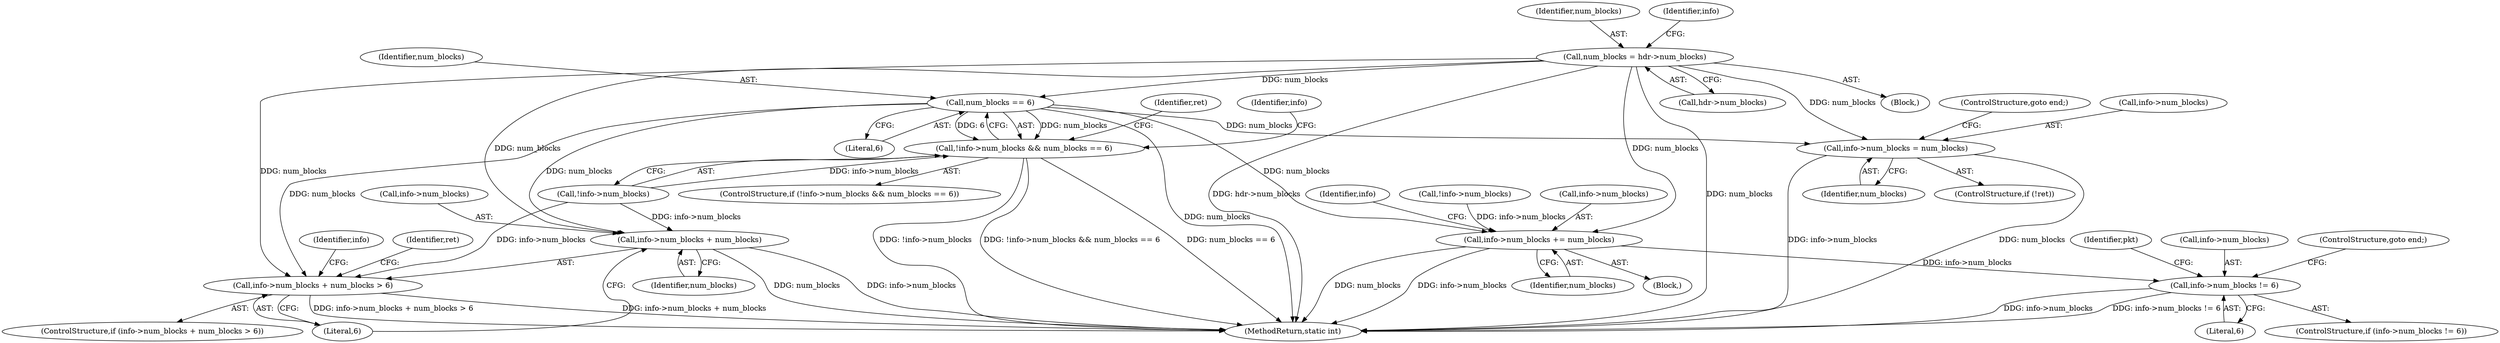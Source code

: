 digraph "0_FFmpeg_95556e27e2c1d56d9e18f5db34d6f756f3011148@pointer" {
"1000191" [label="(Call,num_blocks = hdr->num_blocks)"];
"1000542" [label="(Call,num_blocks == 6)"];
"1000537" [label="(Call,!info->num_blocks && num_blocks == 6)"];
"1000554" [label="(Call,info->num_blocks + num_blocks > 6)"];
"1000555" [label="(Call,info->num_blocks + num_blocks)"];
"1000583" [label="(Call,info->num_blocks = num_blocks)"];
"1000627" [label="(Call,info->num_blocks += num_blocks)"];
"1000654" [label="(Call,info->num_blocks != 6)"];
"1000661" [label="(Identifier,pkt)"];
"1000553" [label="(ControlStructure,if (info->num_blocks + num_blocks > 6))"];
"1000587" [label="(Identifier,num_blocks)"];
"1000193" [label="(Call,hdr->num_blocks)"];
"1000559" [label="(Identifier,num_blocks)"];
"1000556" [label="(Call,info->num_blocks)"];
"1000542" [label="(Call,num_blocks == 6)"];
"1000588" [label="(ControlStructure,goto end;)"];
"1000543" [label="(Identifier,num_blocks)"];
"1000538" [label="(Call,!info->num_blocks)"];
"1000583" [label="(Call,info->num_blocks = num_blocks)"];
"1000192" [label="(Identifier,num_blocks)"];
"1000584" [label="(Call,info->num_blocks)"];
"1000627" [label="(Call,info->num_blocks += num_blocks)"];
"1000544" [label="(Literal,6)"];
"1000569" [label="(Identifier,info)"];
"1000560" [label="(Literal,6)"];
"1000654" [label="(Call,info->num_blocks != 6)"];
"1000563" [label="(Identifier,ret)"];
"1000537" [label="(Call,!info->num_blocks && num_blocks == 6)"];
"1000658" [label="(Literal,6)"];
"1000590" [label="(Block,)"];
"1000631" [label="(Identifier,num_blocks)"];
"1000628" [label="(Call,info->num_blocks)"];
"1000536" [label="(ControlStructure,if (!info->num_blocks && num_blocks == 6))"];
"1000557" [label="(Identifier,info)"];
"1000655" [label="(Call,info->num_blocks)"];
"1000635" [label="(Identifier,info)"];
"1000555" [label="(Call,info->num_blocks + num_blocks)"];
"1000116" [label="(Block,)"];
"1000199" [label="(Identifier,info)"];
"1000659" [label="(ControlStructure,goto end;)"];
"1000567" [label="(Call,!info->num_blocks)"];
"1000653" [label="(ControlStructure,if (info->num_blocks != 6))"];
"1000554" [label="(Call,info->num_blocks + num_blocks > 6)"];
"1000191" [label="(Call,num_blocks = hdr->num_blocks)"];
"1000547" [label="(Identifier,ret)"];
"1000580" [label="(ControlStructure,if (!ret))"];
"1000683" [label="(MethodReturn,static int)"];
"1000191" -> "1000116"  [label="AST: "];
"1000191" -> "1000193"  [label="CFG: "];
"1000192" -> "1000191"  [label="AST: "];
"1000193" -> "1000191"  [label="AST: "];
"1000199" -> "1000191"  [label="CFG: "];
"1000191" -> "1000683"  [label="DDG: hdr->num_blocks"];
"1000191" -> "1000683"  [label="DDG: num_blocks"];
"1000191" -> "1000542"  [label="DDG: num_blocks"];
"1000191" -> "1000554"  [label="DDG: num_blocks"];
"1000191" -> "1000555"  [label="DDG: num_blocks"];
"1000191" -> "1000583"  [label="DDG: num_blocks"];
"1000191" -> "1000627"  [label="DDG: num_blocks"];
"1000542" -> "1000537"  [label="AST: "];
"1000542" -> "1000544"  [label="CFG: "];
"1000543" -> "1000542"  [label="AST: "];
"1000544" -> "1000542"  [label="AST: "];
"1000537" -> "1000542"  [label="CFG: "];
"1000542" -> "1000683"  [label="DDG: num_blocks"];
"1000542" -> "1000537"  [label="DDG: num_blocks"];
"1000542" -> "1000537"  [label="DDG: 6"];
"1000542" -> "1000554"  [label="DDG: num_blocks"];
"1000542" -> "1000555"  [label="DDG: num_blocks"];
"1000542" -> "1000583"  [label="DDG: num_blocks"];
"1000542" -> "1000627"  [label="DDG: num_blocks"];
"1000537" -> "1000536"  [label="AST: "];
"1000537" -> "1000538"  [label="CFG: "];
"1000538" -> "1000537"  [label="AST: "];
"1000547" -> "1000537"  [label="CFG: "];
"1000557" -> "1000537"  [label="CFG: "];
"1000537" -> "1000683"  [label="DDG: num_blocks == 6"];
"1000537" -> "1000683"  [label="DDG: !info->num_blocks"];
"1000537" -> "1000683"  [label="DDG: !info->num_blocks && num_blocks == 6"];
"1000538" -> "1000537"  [label="DDG: info->num_blocks"];
"1000554" -> "1000553"  [label="AST: "];
"1000554" -> "1000560"  [label="CFG: "];
"1000555" -> "1000554"  [label="AST: "];
"1000560" -> "1000554"  [label="AST: "];
"1000563" -> "1000554"  [label="CFG: "];
"1000569" -> "1000554"  [label="CFG: "];
"1000554" -> "1000683"  [label="DDG: info->num_blocks + num_blocks > 6"];
"1000554" -> "1000683"  [label="DDG: info->num_blocks + num_blocks"];
"1000538" -> "1000554"  [label="DDG: info->num_blocks"];
"1000555" -> "1000559"  [label="CFG: "];
"1000556" -> "1000555"  [label="AST: "];
"1000559" -> "1000555"  [label="AST: "];
"1000560" -> "1000555"  [label="CFG: "];
"1000555" -> "1000683"  [label="DDG: info->num_blocks"];
"1000555" -> "1000683"  [label="DDG: num_blocks"];
"1000538" -> "1000555"  [label="DDG: info->num_blocks"];
"1000583" -> "1000580"  [label="AST: "];
"1000583" -> "1000587"  [label="CFG: "];
"1000584" -> "1000583"  [label="AST: "];
"1000587" -> "1000583"  [label="AST: "];
"1000588" -> "1000583"  [label="CFG: "];
"1000583" -> "1000683"  [label="DDG: info->num_blocks"];
"1000583" -> "1000683"  [label="DDG: num_blocks"];
"1000627" -> "1000590"  [label="AST: "];
"1000627" -> "1000631"  [label="CFG: "];
"1000628" -> "1000627"  [label="AST: "];
"1000631" -> "1000627"  [label="AST: "];
"1000635" -> "1000627"  [label="CFG: "];
"1000627" -> "1000683"  [label="DDG: num_blocks"];
"1000627" -> "1000683"  [label="DDG: info->num_blocks"];
"1000567" -> "1000627"  [label="DDG: info->num_blocks"];
"1000627" -> "1000654"  [label="DDG: info->num_blocks"];
"1000654" -> "1000653"  [label="AST: "];
"1000654" -> "1000658"  [label="CFG: "];
"1000655" -> "1000654"  [label="AST: "];
"1000658" -> "1000654"  [label="AST: "];
"1000659" -> "1000654"  [label="CFG: "];
"1000661" -> "1000654"  [label="CFG: "];
"1000654" -> "1000683"  [label="DDG: info->num_blocks"];
"1000654" -> "1000683"  [label="DDG: info->num_blocks != 6"];
}
